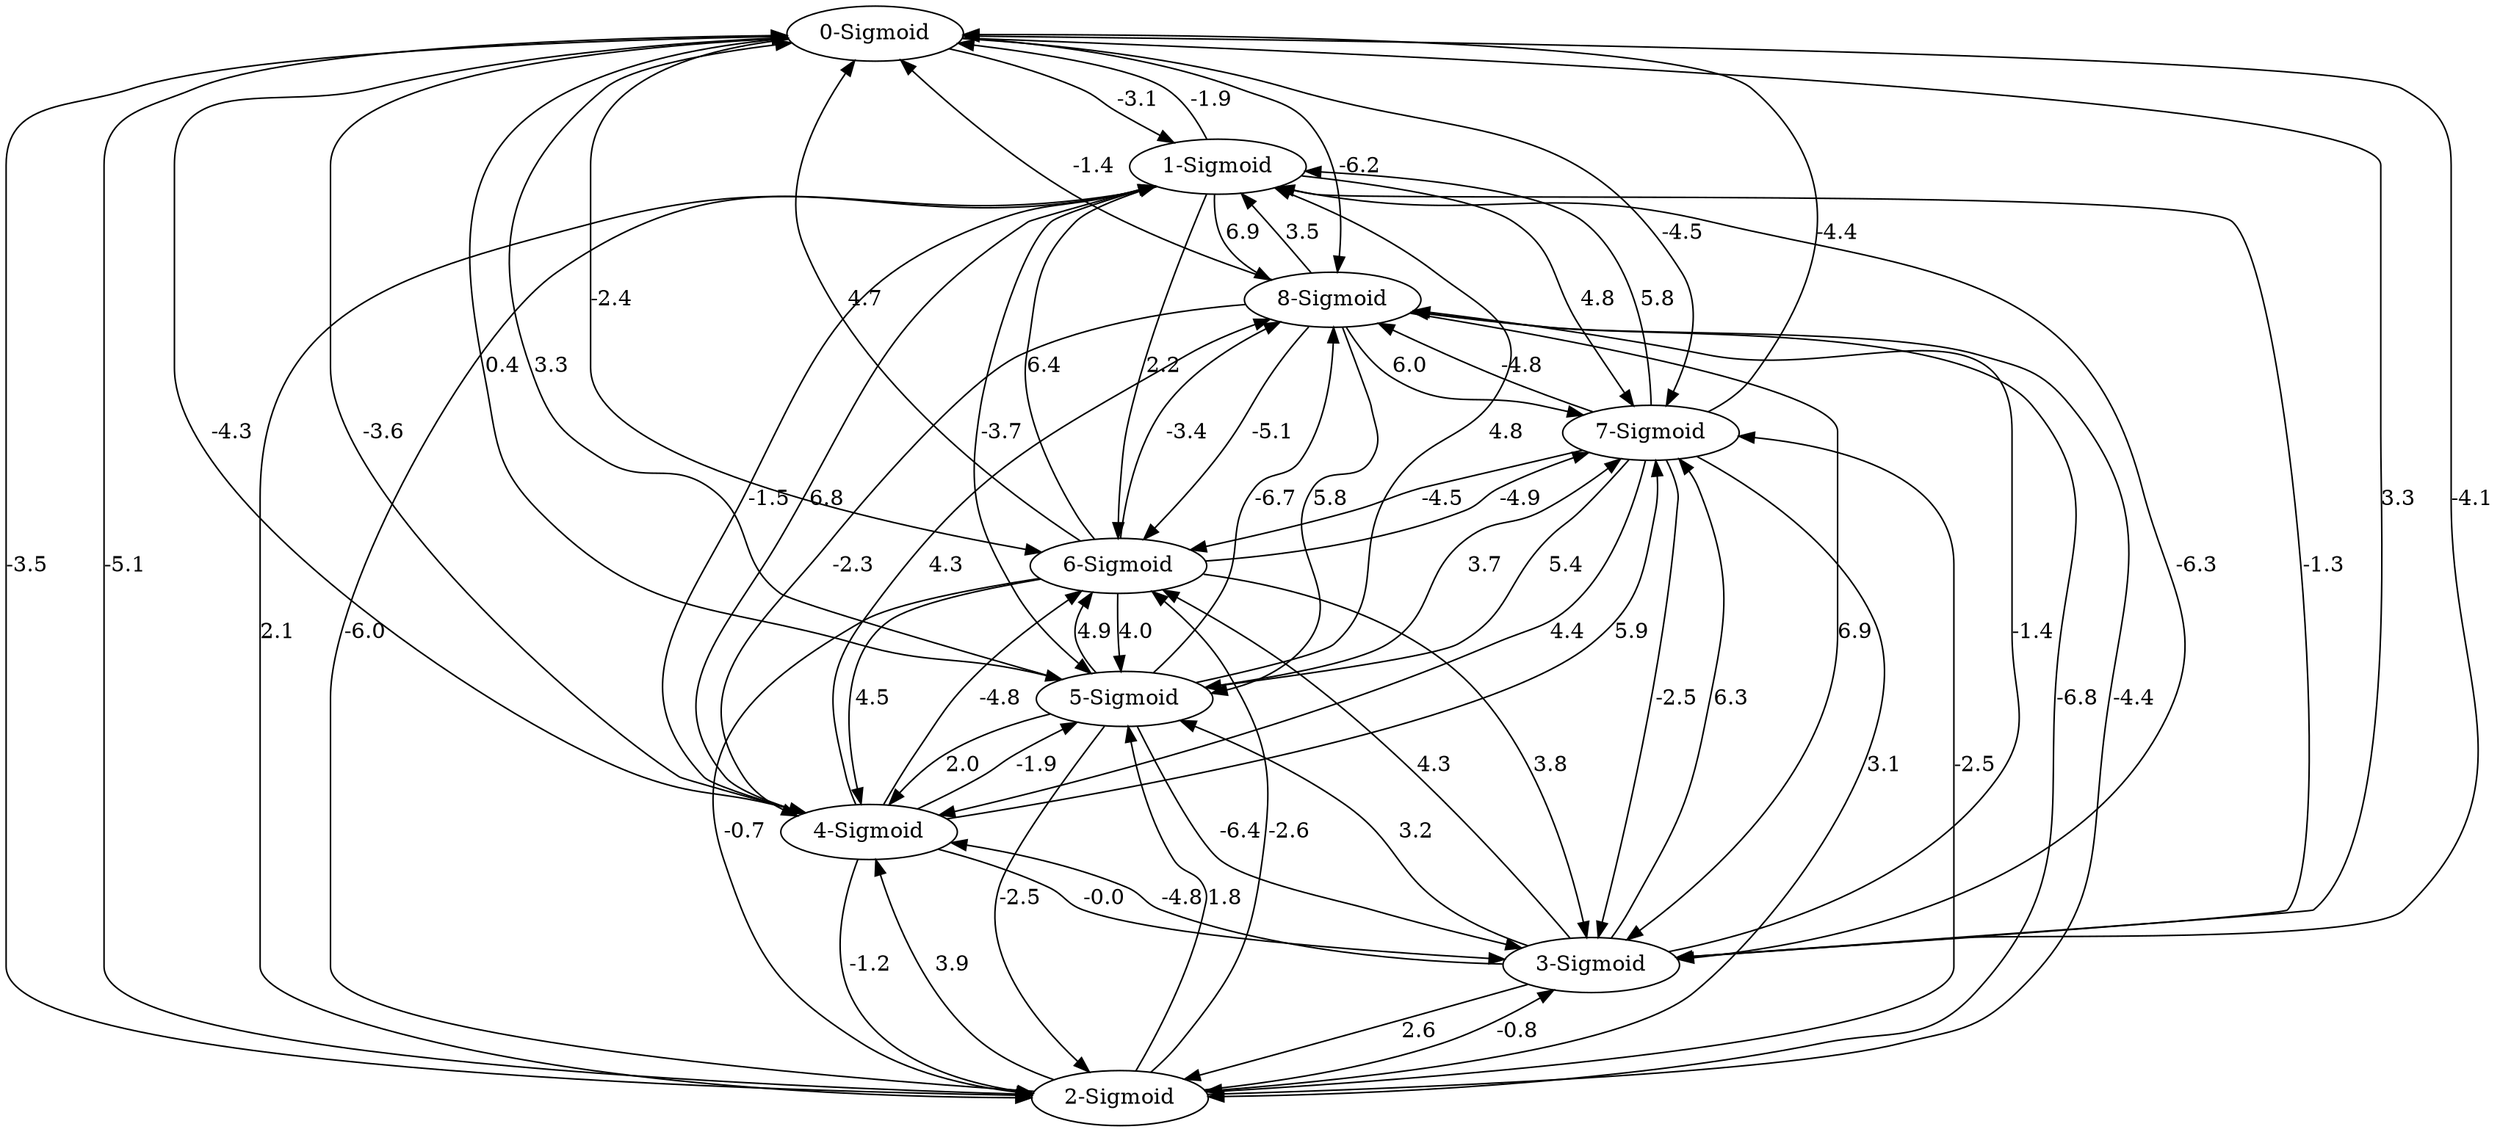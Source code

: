 digraph G {
  n0 [label="0-Sigmoid"]
  n1 [label="1-Sigmoid"]
  n2 [label="2-Sigmoid"]
  n3 [label="3-Sigmoid"]
  n4 [label="4-Sigmoid"]
  n5 [label="5-Sigmoid"]
  n6 [label="6-Sigmoid"]
  n7 [label="7-Sigmoid"]
  n8 [label="8-Sigmoid"]
  n8 -> n0 [label="-1.4"]
  n6 -> n0 [label="4.7"]
  n7 -> n0 [label="-4.4"]
  n2 -> n0 [label="-5.1"]
  n1 -> n0 [label="-1.9"]
  n5 -> n0 [label="3.3"]
  n3 -> n0 [label="-4.1"]
  n4 -> n0 [label="-3.6"]
  n6 -> n1 [label="6.4"]
  n7 -> n1 [label="5.8"]
  n8 -> n1 [label="3.5"]
  n0 -> n1 [label="-3.1"]
  n2 -> n1 [label="-6.0"]
  n3 -> n1 [label="-1.3"]
  n4 -> n1 [label="6.8"]
  n5 -> n1 [label="4.8"]
  n7 -> n2 [label="3.1"]
  n8 -> n2 [label="-6.8"]
  n6 -> n2 [label="-0.7"]
  n1 -> n2 [label="2.1"]
  n0 -> n2 [label="-3.5"]
  n4 -> n2 [label="-1.2"]
  n5 -> n2 [label="-2.5"]
  n3 -> n2 [label="2.6"]
  n2 -> n3 [label="-0.8"]
  n0 -> n3 [label="3.3"]
  n1 -> n3 [label="-6.3"]
  n5 -> n3 [label="-6.4"]
  n4 -> n3 [label="-0.0"]
  n8 -> n3 [label="6.9"]
  n6 -> n3 [label="3.8"]
  n7 -> n3 [label="-2.5"]
  n0 -> n4 [label="-4.3"]
  n1 -> n4 [label="-1.5"]
  n2 -> n4 [label="3.9"]
  n3 -> n4 [label="-4.8"]
  n5 -> n4 [label="2.0"]
  n6 -> n4 [label="4.5"]
  n7 -> n4 [label="4.4"]
  n8 -> n4 [label="-2.3"]
  n1 -> n5 [label="-3.7"]
  n2 -> n5 [label="1.8"]
  n0 -> n5 [label="0.4"]
  n4 -> n5 [label="-1.9"]
  n3 -> n5 [label="3.2"]
  n7 -> n5 [label="5.4"]
  n8 -> n5 [label="5.8"]
  n6 -> n5 [label="4.0"]
  n5 -> n6 [label="4.9"]
  n3 -> n6 [label="4.3"]
  n4 -> n6 [label="-4.8"]
  n8 -> n6 [label="-5.1"]
  n7 -> n6 [label="-4.5"]
  n2 -> n6 [label="-2.6"]
  n0 -> n6 [label="-2.4"]
  n1 -> n6 [label="2.2"]
  n3 -> n7 [label="6.3"]
  n4 -> n7 [label="5.9"]
  n5 -> n7 [label="3.7"]
  n6 -> n7 [label="-4.9"]
  n8 -> n7 [label="6.0"]
  n0 -> n7 [label="-4.5"]
  n1 -> n7 [label="4.8"]
  n2 -> n7 [label="-2.5"]
  n4 -> n8 [label="4.3"]
  n5 -> n8 [label="-6.7"]
  n3 -> n8 [label="-1.4"]
  n7 -> n8 [label="-4.8"]
  n6 -> n8 [label="-3.4"]
  n1 -> n8 [label="6.9"]
  n2 -> n8 [label="-4.4"]
  n0 -> n8 [label="-6.2"]
}